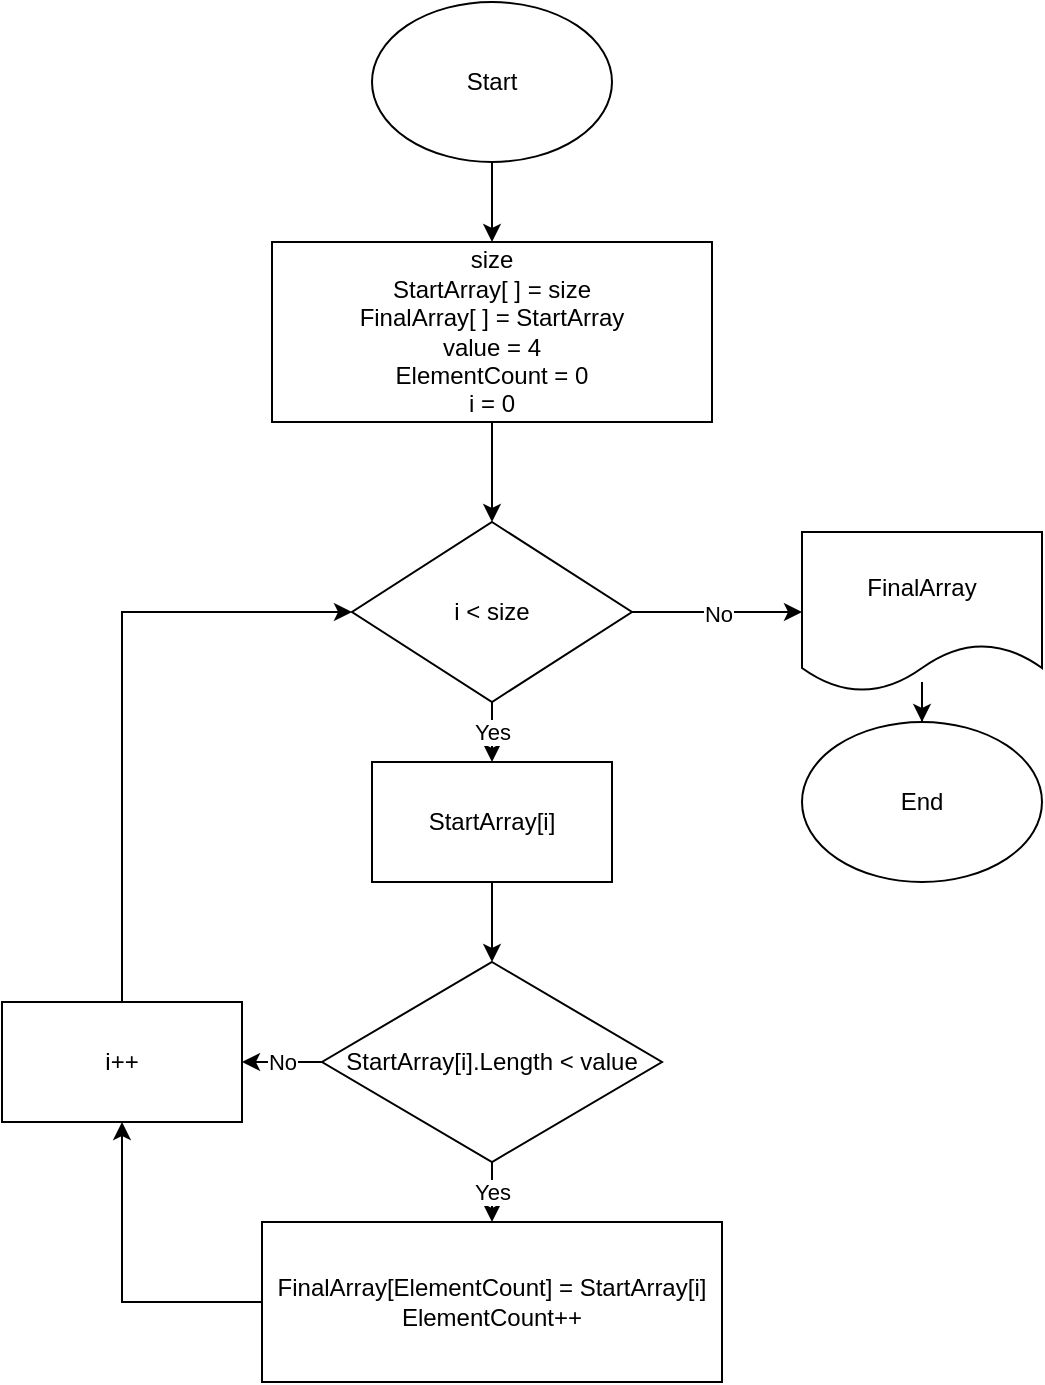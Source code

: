 <mxfile version="20.3.0" type="device"><diagram id="SBpFlz0ydIGKpnSM22d-" name="Страница 1"><mxGraphModel dx="519" dy="865" grid="1" gridSize="10" guides="1" tooltips="1" connect="1" arrows="1" fold="1" page="1" pageScale="1" pageWidth="827" pageHeight="1169" math="0" shadow="0"><root><mxCell id="0"/><mxCell id="1" parent="0"/><mxCell id="3_o1I0H8Gz9zaovLB_gj-5" style="edgeStyle=orthogonalEdgeStyle;rounded=0;orthogonalLoop=1;jettySize=auto;html=1;exitX=0.5;exitY=1;exitDx=0;exitDy=0;entryX=0.5;entryY=0;entryDx=0;entryDy=0;" edge="1" parent="1" source="3_o1I0H8Gz9zaovLB_gj-1" target="3_o1I0H8Gz9zaovLB_gj-3"><mxGeometry relative="1" as="geometry"/></mxCell><mxCell id="3_o1I0H8Gz9zaovLB_gj-1" value="size&lt;br&gt;StartArray[ ] = size&lt;br&gt;FinalArray[ ] = StartArray&lt;br&gt;value = 4&lt;br&gt;ElementCount = 0&lt;br&gt;i = 0" style="rounded=0;whiteSpace=wrap;html=1;" vertex="1" parent="1"><mxGeometry x="145" y="160" width="220" height="90" as="geometry"/></mxCell><mxCell id="3_o1I0H8Gz9zaovLB_gj-4" style="edgeStyle=orthogonalEdgeStyle;rounded=0;orthogonalLoop=1;jettySize=auto;html=1;exitX=0.5;exitY=1;exitDx=0;exitDy=0;entryX=0.5;entryY=0;entryDx=0;entryDy=0;" edge="1" parent="1" source="3_o1I0H8Gz9zaovLB_gj-2" target="3_o1I0H8Gz9zaovLB_gj-1"><mxGeometry relative="1" as="geometry"/></mxCell><mxCell id="3_o1I0H8Gz9zaovLB_gj-2" value="Start" style="ellipse;whiteSpace=wrap;html=1;" vertex="1" parent="1"><mxGeometry x="195" y="40" width="120" height="80" as="geometry"/></mxCell><mxCell id="3_o1I0H8Gz9zaovLB_gj-7" value="Yes" style="edgeStyle=orthogonalEdgeStyle;rounded=0;orthogonalLoop=1;jettySize=auto;html=1;entryX=0.5;entryY=0;entryDx=0;entryDy=0;" edge="1" parent="1" source="3_o1I0H8Gz9zaovLB_gj-3" target="3_o1I0H8Gz9zaovLB_gj-6"><mxGeometry relative="1" as="geometry"/></mxCell><mxCell id="3_o1I0H8Gz9zaovLB_gj-16" value="No" style="edgeStyle=orthogonalEdgeStyle;rounded=0;orthogonalLoop=1;jettySize=auto;html=1;exitX=1;exitY=0.5;exitDx=0;exitDy=0;" edge="1" parent="1" source="3_o1I0H8Gz9zaovLB_gj-3"><mxGeometry relative="1" as="geometry"><mxPoint x="410" y="345" as="targetPoint"/></mxGeometry></mxCell><mxCell id="3_o1I0H8Gz9zaovLB_gj-3" value="i &amp;lt; size" style="rhombus;whiteSpace=wrap;html=1;" vertex="1" parent="1"><mxGeometry x="185" y="300" width="140" height="90" as="geometry"/></mxCell><mxCell id="3_o1I0H8Gz9zaovLB_gj-9" style="edgeStyle=orthogonalEdgeStyle;rounded=0;orthogonalLoop=1;jettySize=auto;html=1;exitX=0.5;exitY=1;exitDx=0;exitDy=0;entryX=0.5;entryY=0;entryDx=0;entryDy=0;" edge="1" parent="1" source="3_o1I0H8Gz9zaovLB_gj-6" target="3_o1I0H8Gz9zaovLB_gj-8"><mxGeometry relative="1" as="geometry"/></mxCell><mxCell id="3_o1I0H8Gz9zaovLB_gj-6" value="StartArray[i]" style="rounded=0;whiteSpace=wrap;html=1;" vertex="1" parent="1"><mxGeometry x="195" y="420" width="120" height="60" as="geometry"/></mxCell><mxCell id="3_o1I0H8Gz9zaovLB_gj-10" value="Yes" style="edgeStyle=orthogonalEdgeStyle;rounded=0;orthogonalLoop=1;jettySize=auto;html=1;exitX=0.5;exitY=1;exitDx=0;exitDy=0;" edge="1" parent="1" source="3_o1I0H8Gz9zaovLB_gj-8" target="3_o1I0H8Gz9zaovLB_gj-11"><mxGeometry relative="1" as="geometry"><mxPoint x="255" y="660" as="targetPoint"/></mxGeometry></mxCell><mxCell id="3_o1I0H8Gz9zaovLB_gj-12" value="No" style="edgeStyle=orthogonalEdgeStyle;rounded=0;orthogonalLoop=1;jettySize=auto;html=1;exitX=0;exitY=0.5;exitDx=0;exitDy=0;" edge="1" parent="1" source="3_o1I0H8Gz9zaovLB_gj-8" target="3_o1I0H8Gz9zaovLB_gj-13"><mxGeometry relative="1" as="geometry"><mxPoint x="120" y="570" as="targetPoint"/></mxGeometry></mxCell><mxCell id="3_o1I0H8Gz9zaovLB_gj-8" value="StartArray[i].Length &amp;lt; value" style="rhombus;whiteSpace=wrap;html=1;" vertex="1" parent="1"><mxGeometry x="170" y="520" width="170" height="100" as="geometry"/></mxCell><mxCell id="3_o1I0H8Gz9zaovLB_gj-14" style="edgeStyle=orthogonalEdgeStyle;rounded=0;orthogonalLoop=1;jettySize=auto;html=1;exitX=0;exitY=0.5;exitDx=0;exitDy=0;entryX=0.5;entryY=1;entryDx=0;entryDy=0;" edge="1" parent="1" source="3_o1I0H8Gz9zaovLB_gj-11" target="3_o1I0H8Gz9zaovLB_gj-13"><mxGeometry relative="1" as="geometry"/></mxCell><mxCell id="3_o1I0H8Gz9zaovLB_gj-11" value="FinalArray[ElementCount] = StartArray[i]&lt;br&gt;ElementCount++" style="rounded=0;whiteSpace=wrap;html=1;" vertex="1" parent="1"><mxGeometry x="140" y="650" width="230" height="80" as="geometry"/></mxCell><mxCell id="3_o1I0H8Gz9zaovLB_gj-15" style="edgeStyle=orthogonalEdgeStyle;rounded=0;orthogonalLoop=1;jettySize=auto;html=1;exitX=0.5;exitY=0;exitDx=0;exitDy=0;entryX=0;entryY=0.5;entryDx=0;entryDy=0;" edge="1" parent="1" source="3_o1I0H8Gz9zaovLB_gj-13" target="3_o1I0H8Gz9zaovLB_gj-3"><mxGeometry relative="1" as="geometry"/></mxCell><mxCell id="3_o1I0H8Gz9zaovLB_gj-13" value="i++" style="rounded=0;whiteSpace=wrap;html=1;" vertex="1" parent="1"><mxGeometry x="10" y="540" width="120" height="60" as="geometry"/></mxCell><mxCell id="3_o1I0H8Gz9zaovLB_gj-20" style="edgeStyle=orthogonalEdgeStyle;rounded=0;orthogonalLoop=1;jettySize=auto;html=1;" edge="1" parent="1" source="3_o1I0H8Gz9zaovLB_gj-19" target="3_o1I0H8Gz9zaovLB_gj-21"><mxGeometry relative="1" as="geometry"><mxPoint x="470" y="440" as="targetPoint"/></mxGeometry></mxCell><mxCell id="3_o1I0H8Gz9zaovLB_gj-19" value="FinalArray" style="shape=document;whiteSpace=wrap;html=1;boundedLbl=1;" vertex="1" parent="1"><mxGeometry x="410" y="305" width="120" height="80" as="geometry"/></mxCell><mxCell id="3_o1I0H8Gz9zaovLB_gj-21" value="End" style="ellipse;whiteSpace=wrap;html=1;" vertex="1" parent="1"><mxGeometry x="410" y="400" width="120" height="80" as="geometry"/></mxCell></root></mxGraphModel></diagram></mxfile>
